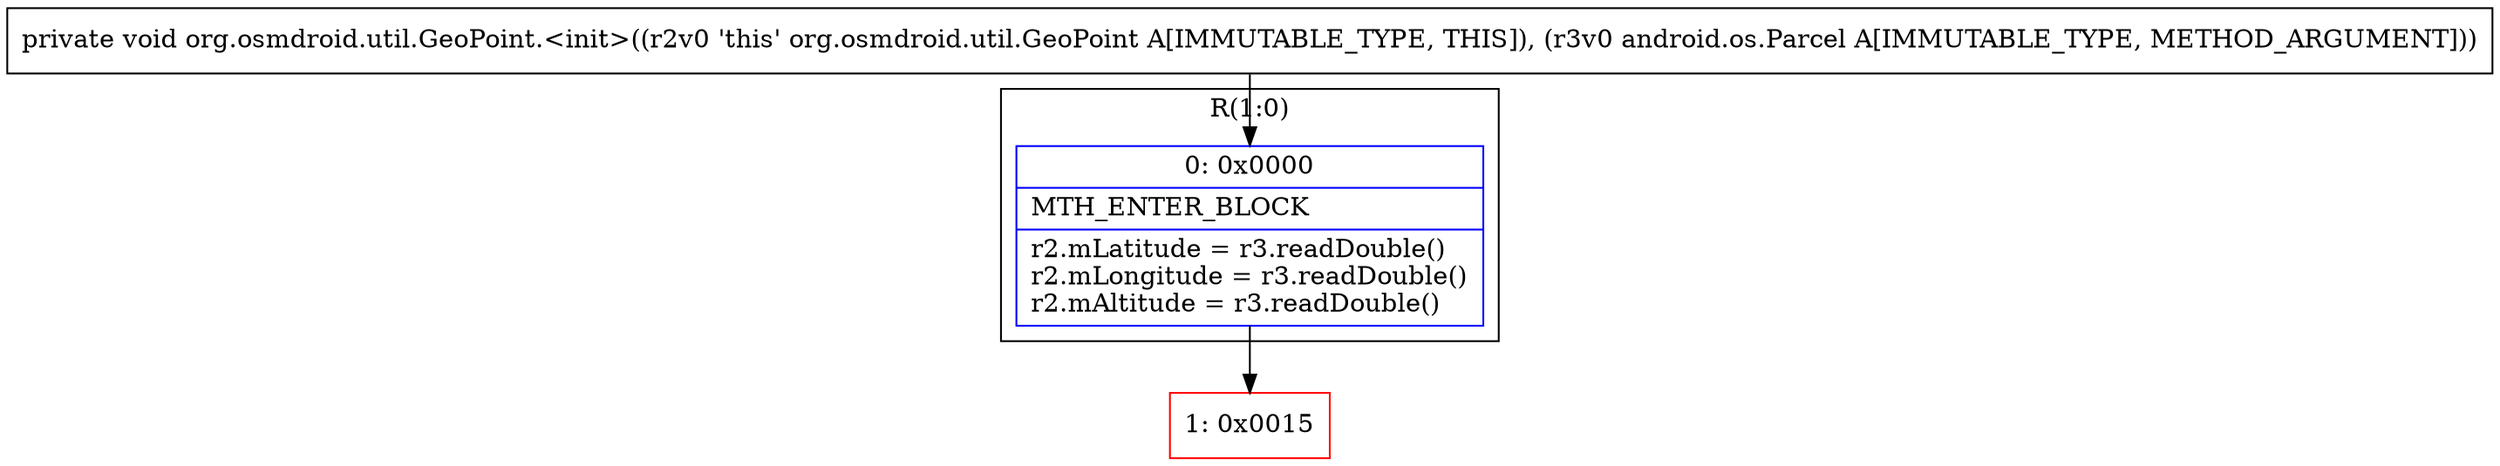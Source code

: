 digraph "CFG fororg.osmdroid.util.GeoPoint.\<init\>(Landroid\/os\/Parcel;)V" {
subgraph cluster_Region_112216997 {
label = "R(1:0)";
node [shape=record,color=blue];
Node_0 [shape=record,label="{0\:\ 0x0000|MTH_ENTER_BLOCK\l|r2.mLatitude = r3.readDouble()\lr2.mLongitude = r3.readDouble()\lr2.mAltitude = r3.readDouble()\l}"];
}
Node_1 [shape=record,color=red,label="{1\:\ 0x0015}"];
MethodNode[shape=record,label="{private void org.osmdroid.util.GeoPoint.\<init\>((r2v0 'this' org.osmdroid.util.GeoPoint A[IMMUTABLE_TYPE, THIS]), (r3v0 android.os.Parcel A[IMMUTABLE_TYPE, METHOD_ARGUMENT])) }"];
MethodNode -> Node_0;
Node_0 -> Node_1;
}

